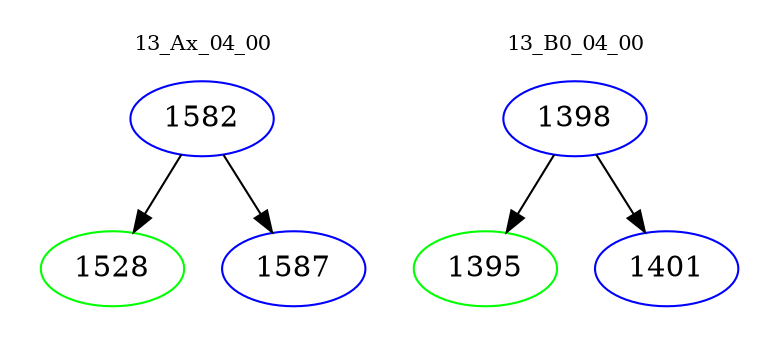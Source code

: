digraph{
subgraph cluster_0 {
color = white
label = "13_Ax_04_00";
fontsize=10;
T0_1582 [label="1582", color="blue"]
T0_1582 -> T0_1528 [color="black"]
T0_1528 [label="1528", color="green"]
T0_1582 -> T0_1587 [color="black"]
T0_1587 [label="1587", color="blue"]
}
subgraph cluster_1 {
color = white
label = "13_B0_04_00";
fontsize=10;
T1_1398 [label="1398", color="blue"]
T1_1398 -> T1_1395 [color="black"]
T1_1395 [label="1395", color="green"]
T1_1398 -> T1_1401 [color="black"]
T1_1401 [label="1401", color="blue"]
}
}
